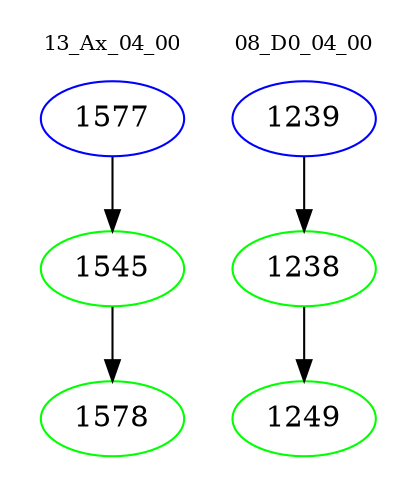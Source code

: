 digraph{
subgraph cluster_0 {
color = white
label = "13_Ax_04_00";
fontsize=10;
T0_1577 [label="1577", color="blue"]
T0_1577 -> T0_1545 [color="black"]
T0_1545 [label="1545", color="green"]
T0_1545 -> T0_1578 [color="black"]
T0_1578 [label="1578", color="green"]
}
subgraph cluster_1 {
color = white
label = "08_D0_04_00";
fontsize=10;
T1_1239 [label="1239", color="blue"]
T1_1239 -> T1_1238 [color="black"]
T1_1238 [label="1238", color="green"]
T1_1238 -> T1_1249 [color="black"]
T1_1249 [label="1249", color="green"]
}
}
